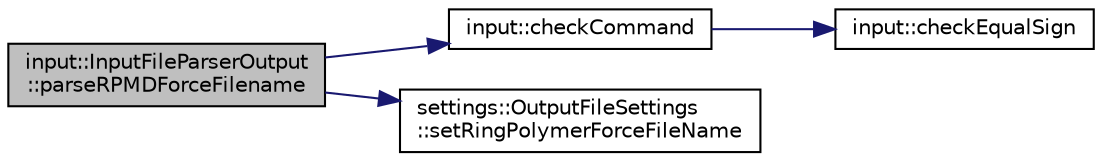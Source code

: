 digraph "input::InputFileParserOutput::parseRPMDForceFilename"
{
 // LATEX_PDF_SIZE
  edge [fontname="Helvetica",fontsize="10",labelfontname="Helvetica",labelfontsize="10"];
  node [fontname="Helvetica",fontsize="10",shape=record];
  rankdir="LR";
  Node1 [label="input::InputFileParserOutput\l::parseRPMDForceFilename",height=0.2,width=0.4,color="black", fillcolor="grey75", style="filled", fontcolor="black",tooltip="parse RPMD force filename of simulation and add it to output"];
  Node1 -> Node2 [color="midnightblue",fontsize="10",style="solid",fontname="Helvetica"];
  Node2 [label="input::checkCommand",height=0.2,width=0.4,color="black", fillcolor="white", style="filled",URL="$namespaceinput.html#a81877d6bfa9b46cdca1b280c6d1b30fb",tooltip="check if command array has exactly 3 elements"];
  Node2 -> Node3 [color="midnightblue",fontsize="10",style="solid",fontname="Helvetica"];
  Node3 [label="input::checkEqualSign",height=0.2,width=0.4,color="black", fillcolor="white", style="filled",URL="$namespaceinput.html#a586caa23c32d86459177222a3b5d53fe",tooltip="check if parameter is \"=\""];
  Node1 -> Node4 [color="midnightblue",fontsize="10",style="solid",fontname="Helvetica"];
  Node4 [label="settings::OutputFileSettings\l::setRingPolymerForceFileName",height=0.2,width=0.4,color="black", fillcolor="white", style="filled",URL="$classsettings_1_1OutputFileSettings.html#ab7c57bddbd96f4394f7a4ef052be8404",tooltip=" "];
}
